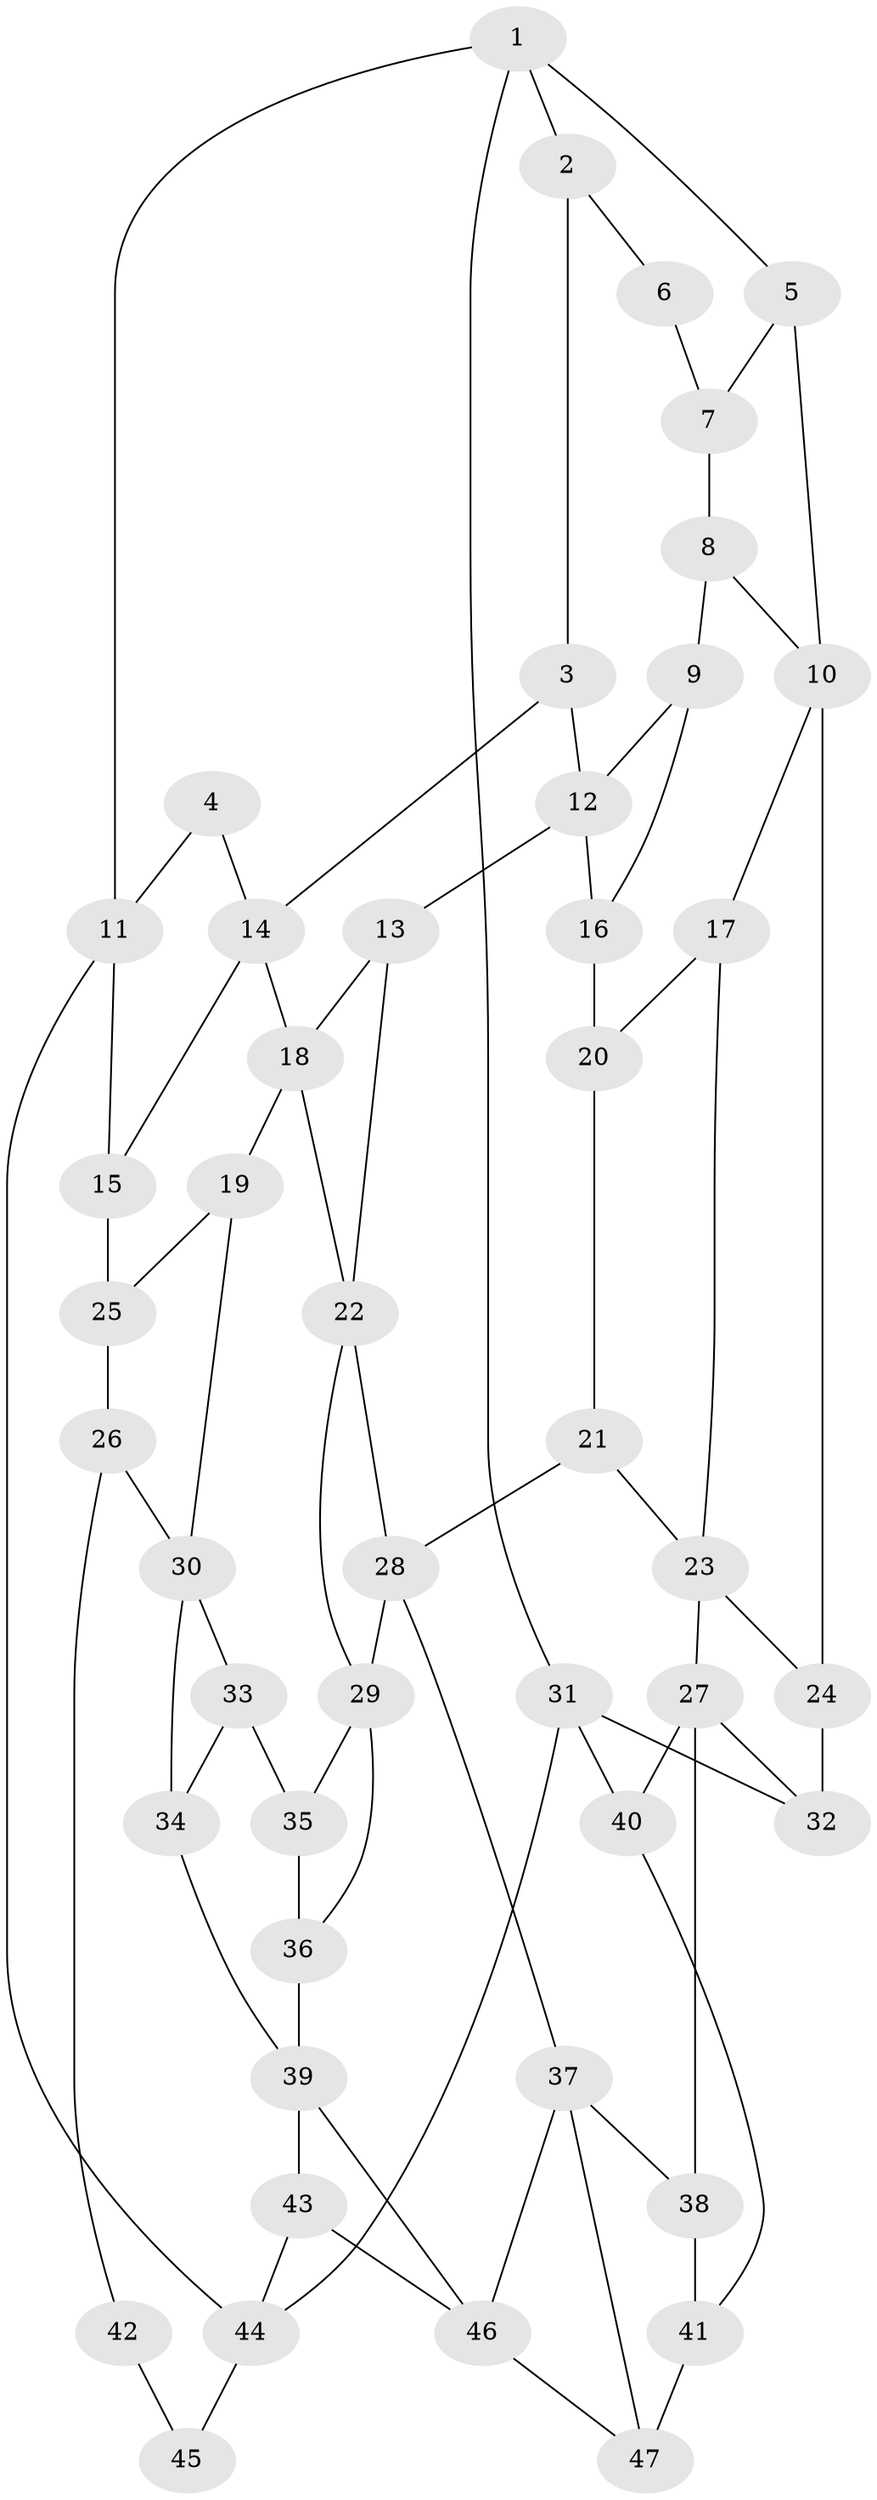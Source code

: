 // original degree distribution, {4: 0.20512820512820512, 6: 0.23076923076923078, 3: 0.05128205128205128, 5: 0.5128205128205128}
// Generated by graph-tools (version 1.1) at 2025/38/03/04/25 23:38:29]
// undirected, 47 vertices, 77 edges
graph export_dot {
  node [color=gray90,style=filled];
  1;
  2;
  3;
  4;
  5;
  6;
  7;
  8;
  9;
  10;
  11;
  12;
  13;
  14;
  15;
  16;
  17;
  18;
  19;
  20;
  21;
  22;
  23;
  24;
  25;
  26;
  27;
  28;
  29;
  30;
  31;
  32;
  33;
  34;
  35;
  36;
  37;
  38;
  39;
  40;
  41;
  42;
  43;
  44;
  45;
  46;
  47;
  1 -- 2 [weight=1.0];
  1 -- 5 [weight=1.0];
  1 -- 11 [weight=1.0];
  1 -- 31 [weight=1.0];
  2 -- 3 [weight=1.0];
  2 -- 6 [weight=1.0];
  3 -- 12 [weight=1.0];
  3 -- 14 [weight=1.0];
  4 -- 11 [weight=2.0];
  4 -- 14 [weight=1.0];
  5 -- 7 [weight=1.0];
  5 -- 10 [weight=1.0];
  6 -- 7 [weight=1.0];
  7 -- 8 [weight=1.0];
  8 -- 9 [weight=1.0];
  8 -- 10 [weight=1.0];
  9 -- 12 [weight=1.0];
  9 -- 16 [weight=1.0];
  10 -- 17 [weight=1.0];
  10 -- 24 [weight=1.0];
  11 -- 15 [weight=1.0];
  11 -- 44 [weight=1.0];
  12 -- 13 [weight=1.0];
  12 -- 16 [weight=1.0];
  13 -- 18 [weight=1.0];
  13 -- 22 [weight=1.0];
  14 -- 15 [weight=1.0];
  14 -- 18 [weight=1.0];
  15 -- 25 [weight=2.0];
  16 -- 20 [weight=2.0];
  17 -- 20 [weight=1.0];
  17 -- 23 [weight=1.0];
  18 -- 19 [weight=1.0];
  18 -- 22 [weight=1.0];
  19 -- 25 [weight=1.0];
  19 -- 30 [weight=1.0];
  20 -- 21 [weight=1.0];
  21 -- 23 [weight=1.0];
  21 -- 28 [weight=1.0];
  22 -- 28 [weight=1.0];
  22 -- 29 [weight=1.0];
  23 -- 24 [weight=1.0];
  23 -- 27 [weight=1.0];
  24 -- 32 [weight=2.0];
  25 -- 26 [weight=1.0];
  26 -- 30 [weight=1.0];
  26 -- 42 [weight=1.0];
  27 -- 32 [weight=1.0];
  27 -- 38 [weight=1.0];
  27 -- 40 [weight=1.0];
  28 -- 29 [weight=1.0];
  28 -- 37 [weight=1.0];
  29 -- 35 [weight=1.0];
  29 -- 36 [weight=1.0];
  30 -- 33 [weight=1.0];
  30 -- 34 [weight=1.0];
  31 -- 32 [weight=1.0];
  31 -- 40 [weight=1.0];
  31 -- 44 [weight=1.0];
  33 -- 34 [weight=1.0];
  33 -- 35 [weight=2.0];
  34 -- 39 [weight=1.0];
  35 -- 36 [weight=1.0];
  36 -- 39 [weight=1.0];
  37 -- 38 [weight=1.0];
  37 -- 46 [weight=1.0];
  37 -- 47 [weight=1.0];
  38 -- 41 [weight=1.0];
  39 -- 43 [weight=1.0];
  39 -- 46 [weight=1.0];
  40 -- 41 [weight=1.0];
  41 -- 47 [weight=2.0];
  42 -- 45 [weight=2.0];
  43 -- 44 [weight=1.0];
  43 -- 46 [weight=1.0];
  44 -- 45 [weight=2.0];
  46 -- 47 [weight=1.0];
}
